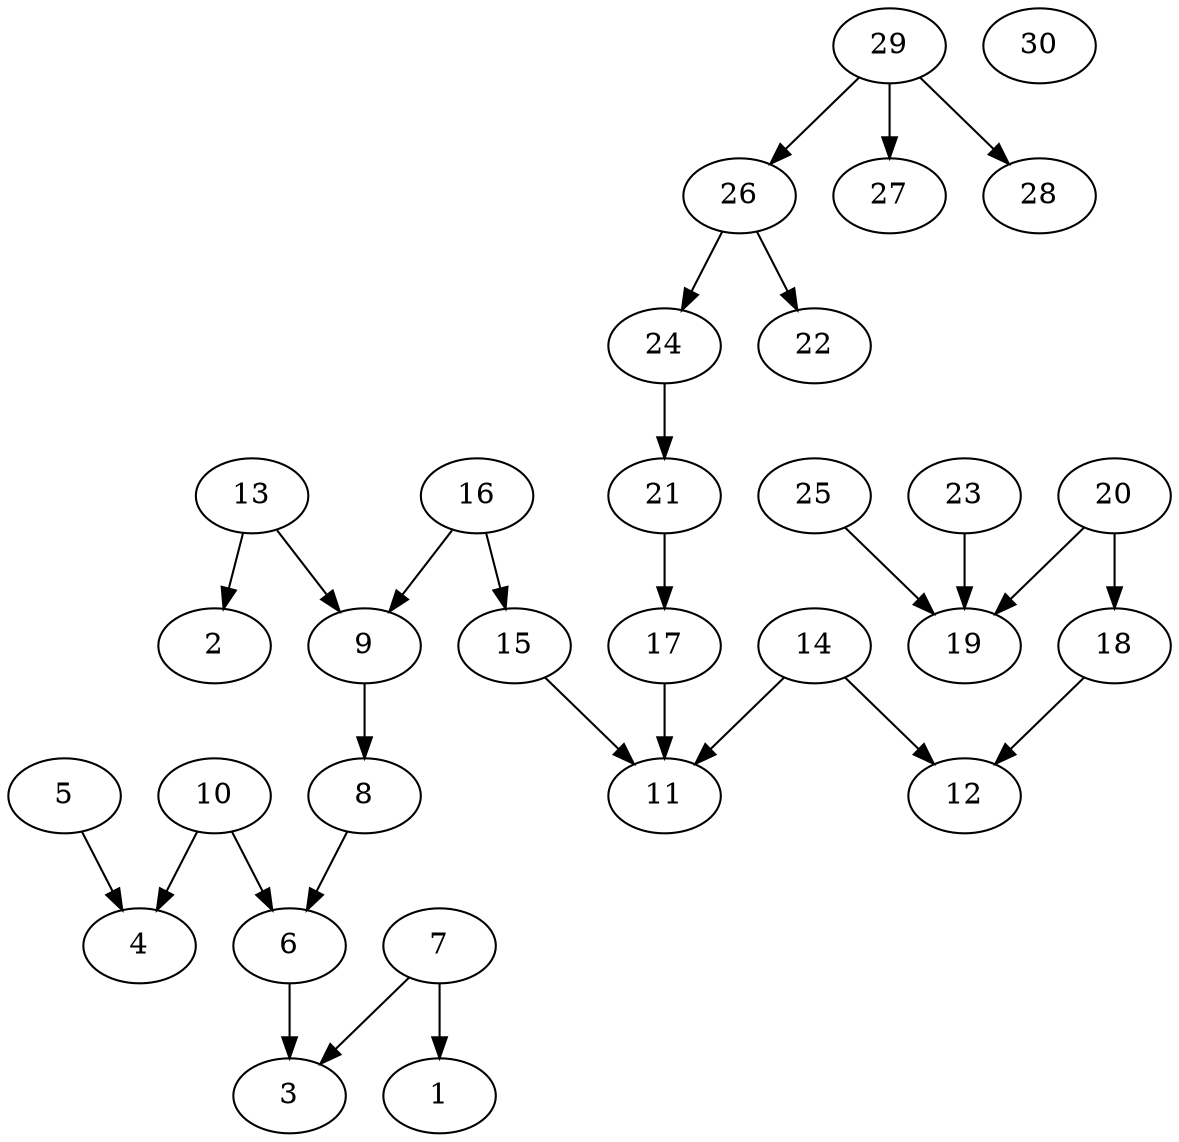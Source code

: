 digraph sample {
5 -> 4[color="black"];
6 -> 3[color="black"];
7 -> 1[color="black"];
7 -> 3[color="black"];
8 -> 6[color="black"];
9 -> 8[color="black"];
10 -> 4[color="black"];
10 -> 6[color="black"];
13 -> 2[color="black"];
13 -> 9[color="black"];
14 -> 11[color="black"];
14 -> 12[color="black"];
15 -> 11[color="black"];
16 -> 9[color="black"];
16 -> 15[color="black"];
17 -> 11[color="black"];
18 -> 12[color="black"];
20 -> 18[color="black"];
20 -> 19[color="black"];
21 -> 17[color="black"];
23 -> 19[color="black"];
24 -> 21[color="black"];
25 -> 19[color="black"];
26 -> 22[color="black"];
26 -> 24[color="black"];
29 -> 26[color="black"];
29 -> 27[color="black"];
29 -> 28[color="black"];
30[color="black"];
}